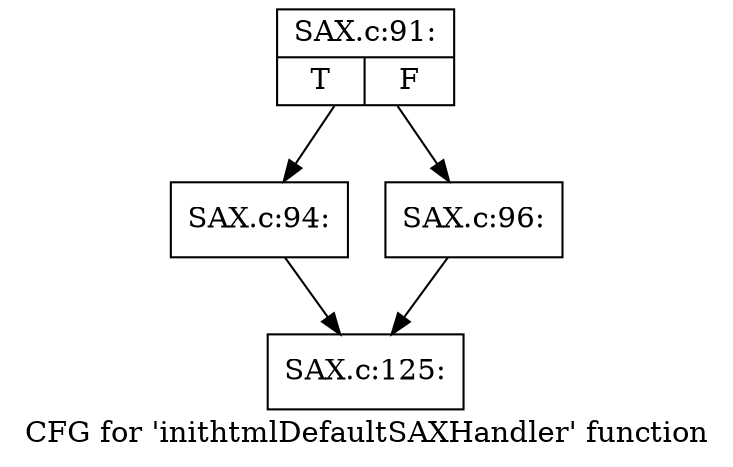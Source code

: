 digraph "CFG for 'inithtmlDefaultSAXHandler' function" {
	label="CFG for 'inithtmlDefaultSAXHandler' function";

	Node0x4e67de0 [shape=record,label="{SAX.c:91:|{<s0>T|<s1>F}}"];
	Node0x4e67de0 -> Node0x4e4eed0;
	Node0x4e67de0 -> Node0x4e71560;
	Node0x4e4eed0 [shape=record,label="{SAX.c:94:}"];
	Node0x4e4eed0 -> Node0x4e6d230;
	Node0x4e71560 [shape=record,label="{SAX.c:96:}"];
	Node0x4e71560 -> Node0x4e6d230;
	Node0x4e6d230 [shape=record,label="{SAX.c:125:}"];
}
